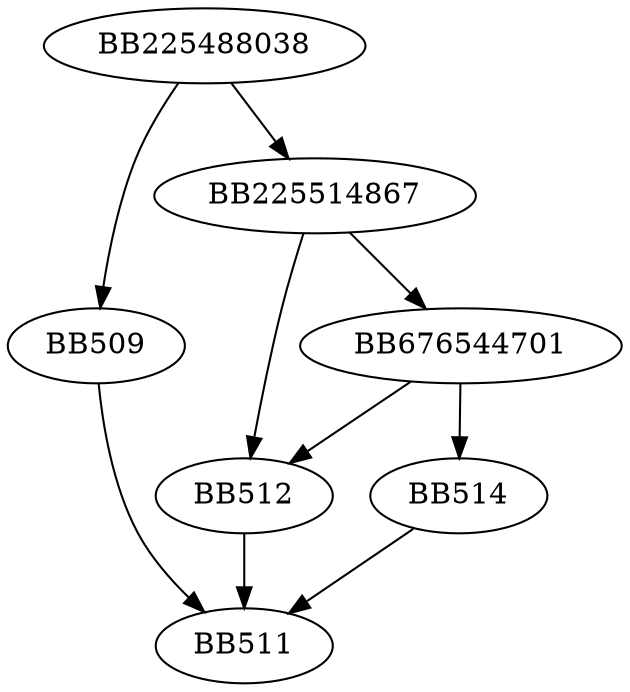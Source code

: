 digraph G{
	BB225488038->BB509;
	BB225488038->BB225514867;
	BB509->BB511;
	BB225514867->BB512;
	BB225514867->BB676544701;
	BB676544701->BB514;
	BB676544701->BB512;
	BB514->BB511;
	BB512->BB511;
}
